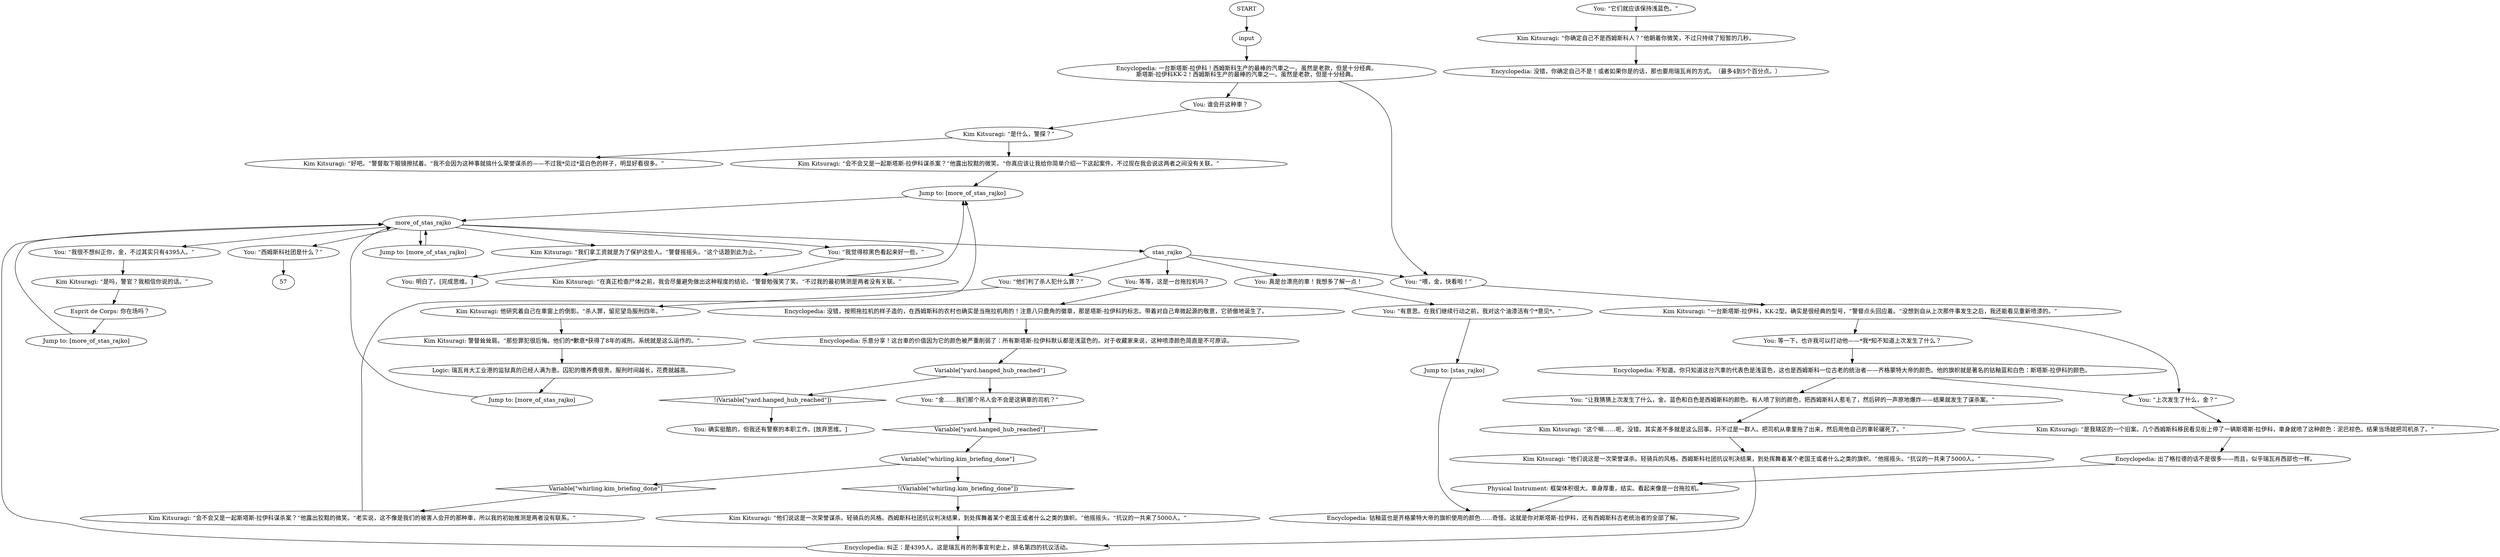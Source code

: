 # JAM ORB / stas-rajko
# You can examine and appreciate this car with Kim.
# ==================================================
digraph G {
	  0 [label="START"];
	  1 [label="input"];
	  2 [label="Encyclopedia: 不知道。你只知道这台汽車的代表色是浅蓝色，这也是西姆斯科一位古老的统治者——齐格蒙特大帝的颜色。他的旗帜就是著名的钴釉蓝和白色：斯塔斯-拉伊科的颜色。"];
	  3 [label="Kim Kitsuragi: “会不会又是一起斯塔斯-拉伊科谋杀案？”他露出狡黠的微笑。“老实说，这不像是我们的被害人会开的那种車，所以我的初始推测是两者没有联系。”"];
	  4 [label="more_of_stas_rajko"];
	  5 [label="Kim Kitsuragi: 他研究着自己在車窗上的倒影。“杀人罪，留尼望岛服刑四年。”"];
	  6 [label="Jump to: [more_of_stas_rajko]"];
	  7 [label="Physical Instrument: 框架体积很大。車身厚重，结实。看起来像是一台拖拉机。"];
	  8 [label="You: 谁会开这种車？"];
	  9 [label="Encyclopedia: 一台斯塔斯-拉伊科！西姆斯科生产的最棒的汽車之一。虽然是老款，但是十分经典。\n斯塔斯-拉伊科KK-2！西姆斯科生产的最棒的汽車之一。虽然是老款，但是十分经典。"];
	  10 [label="Kim Kitsuragi: “一台斯塔斯-拉伊科，KK-2型。确实是很经典的型号，”警督点头回应着。“没想到自从上次那件事发生之后，我还能看见重新喷漆的。”"];
	  11 [label="Kim Kitsuragi: “是吗，警官？我相信你说的话。”"];
	  12 [label="Esprit de Corps: 你在场吗？"];
	  13 [label="You: “上次发生了什么，金？”"];
	  14 [label="Kim Kitsuragi: “你确定自己不是西姆斯科人？”他朝着你微笑，不过只持续了短暂的几秒。"];
	  15 [label="You: 等一下，也许我可以打动他——*我*知不知道上次发生了什么？"];
	  16 [label="Encyclopedia: 没错，你确定自己不是！或者如果你是的话，那也要用瑞瓦肖的方式。（最多4到5个百分点。）"];
	  17 [label="Encyclopedia: 纠正：是4395人。这是瑞瓦肖的刑事宣判史上，排名第四的抗议活动。"];
	  18 [label="You: “我很不想纠正你，金，不过其实只有4395人。”"];
	  19 [label="Kim Kitsuragi: “他们说这是一次荣誉谋杀。轻骑兵的风格。西姆斯科社团抗议判决结果，到处挥舞着某个老国王或者什么之类的旗帜。”他摇摇头。“抗议的一共来了5000人。”"];
	  20 [label="Jump to: [more_of_stas_rajko]"];
	  21 [label="You: 真是台漂亮的車！我想多了解一点！"];
	  22 [label="Kim Kitsuragi: “是我辖区的一个旧案。几个西姆斯科移民看见街上停了一辆斯塔斯-拉伊科，車身就喷了这种颜色：泥巴棕色。结果当场就把司机杀了。”"];
	  23 [label="You: 等等，这是一台拖拉机吗？"];
	  24 [label="Kim Kitsuragi: 警督耸耸肩。“那些罪犯很后悔。他们的*歉意*获得了8年的减刑。系统就是这么运作的。”"];
	  25 [label="Encyclopedia: 没错，按照拖拉机的样子造的，在西姆斯科的农村也确实是当拖拉机用的！注意八只鹿角的徽章，那是塔斯-拉伊科的标志。带着对自己卑微起源的敬意，它骄傲地诞生了。"];
	  26 [label="Logic: 瑞瓦肖大工业港的监狱真的已经人满为患。囚犯的赡养费很贵。服刑时间越长，花费就越高。"];
	  27 [label="You: “让我猜猜上次发生了什么，金。蓝色和白色是西姆斯科的颜色。有人喷了别的颜色，把西姆斯科人惹毛了，然后砰的一声原地爆炸——结果就发生了谋杀案。”"];
	  28 [label="Jump to: [more_of_stas_rajko]"];
	  29 [label="Variable[\"whirling.kim_briefing_done\"]"];
	  30 [label="Variable[\"whirling.kim_briefing_done\"]", shape=diamond];
	  31 [label="!(Variable[\"whirling.kim_briefing_done\"])", shape=diamond];
	  32 [label="You: “西姆斯科社团是什么？”"];
	  33 [label="Kim Kitsuragi: “这个嘛……呃，没错。其实差不多就是这么回事。只不过是一群人。把司机从車里拖了出来，然后用他自己的車轮碾死了。”"];
	  34 [label="You: “它们就应该保持浅蓝色。”"];
	  35 [label="Kim Kitsuragi: “会不会又是一起斯塔斯-拉伊科谋杀案？”他露出狡黠的微笑。“你真应该让我给你简单介绍一下这起案件。不过现在我会说这两者之间没有关联。”"];
	  36 [label="Kim Kitsuragi: “他们说这是一次荣誉谋杀。轻骑兵的风格。西姆斯科社团抗议判决结果，到处挥舞着某个老国王或者什么之类的旗帜。”他摇摇头。“抗议的一共来了5000人。”"];
	  37 [label="Encyclopedia: 出了格拉德的话不是很多——而且，似乎瑞瓦肖西部也一样。"];
	  38 [label="Kim Kitsuragi: “是什么，警探？”"];
	  39 [label="Jump to: [stas_rajko]"];
	  40 [label="Encyclopedia: 乐意分享！这台車的价值因为它的颜色被严重削弱了：所有斯塔斯-拉伊科默认都是浅蓝色的。对于收藏家来说，这种喷漆颜色简直是不可原谅。"];
	  41 [label="You: “有意思。在我们继续行动之前，我对这个油漆活有个*意见*。”"];
	  42 [label="You: “我觉得棕黑色看起来好一些。”"];
	  43 [label="Kim Kitsuragi: “好吧。”警督取下眼镜擦拭着。“我不会因为这种事就搞什么荣誉谋杀的——不过我*见过*蓝白色的样子，明显好看很多。”"];
	  44 [label="Kim Kitsuragi: “在真正检查尸体之前，我会尽量避免做出这种程度的结论。”警督勉强笑了笑。“不过我的最初猜测是两者没有关联。”"];
	  45 [label="You: 确实挺酷的，但我还有警察的本职工作。[放弃思维。]"];
	  46 [label="You: “喂，金，快看啦！”"];
	  47 [label="You: “他们判了杀人犯什么罪？”"];
	  48 [label="Jump to: [more_of_stas_rajko]"];
	  49 [label="You: 明白了。[完成思维。]"];
	  50 [label="stas_rajko"];
	  51 [label="Encyclopedia: 钴釉蓝也是齐格蒙特大帝的旗帜使用的颜色……奇怪。这就是你对斯塔斯-拉伊科，还有西姆斯科古老统治者的全部了解。"];
	  52 [label="Variable[\"yard.hanged_hub_reached\"]"];
	  53 [label="Variable[\"yard.hanged_hub_reached\"]", shape=diamond];
	  54 [label="!(Variable[\"yard.hanged_hub_reached\"])", shape=diamond];
	  55 [label="You: “金……我们那个吊人会不会是这辆車的司机？”"];
	  56 [label="Kim Kitsuragi: “我们拿工资就是为了保护这些人。”警督摇摇头。“这个话题到此为止。”"];
	  0 -> 1
	  1 -> 9
	  2 -> 27
	  2 -> 13
	  3 -> 6
	  4 -> 32
	  4 -> 42
	  4 -> 48
	  4 -> 18
	  4 -> 50
	  4 -> 56
	  5 -> 24
	  6 -> 4
	  7 -> 51
	  8 -> 38
	  9 -> 8
	  9 -> 46
	  10 -> 13
	  10 -> 15
	  11 -> 12
	  12 -> 28
	  13 -> 22
	  14 -> 16
	  15 -> 2
	  17 -> 4
	  18 -> 11
	  19 -> 17
	  20 -> 4
	  21 -> 41
	  22 -> 37
	  23 -> 25
	  24 -> 26
	  25 -> 40
	  26 -> 20
	  27 -> 33
	  28 -> 4
	  29 -> 30
	  29 -> 31
	  30 -> 3
	  31 -> 36
	  32 -> 57
	  33 -> 19
	  34 -> 14
	  35 -> 6
	  36 -> 17
	  37 -> 7
	  38 -> 35
	  38 -> 43
	  39 -> 51
	  40 -> 52
	  41 -> 39
	  42 -> 44
	  44 -> 6
	  46 -> 10
	  47 -> 5
	  48 -> 4
	  50 -> 47
	  50 -> 21
	  50 -> 46
	  50 -> 23
	  52 -> 54
	  52 -> 55
	  53 -> 29
	  54 -> 45
	  55 -> 53
	  56 -> 49
}

